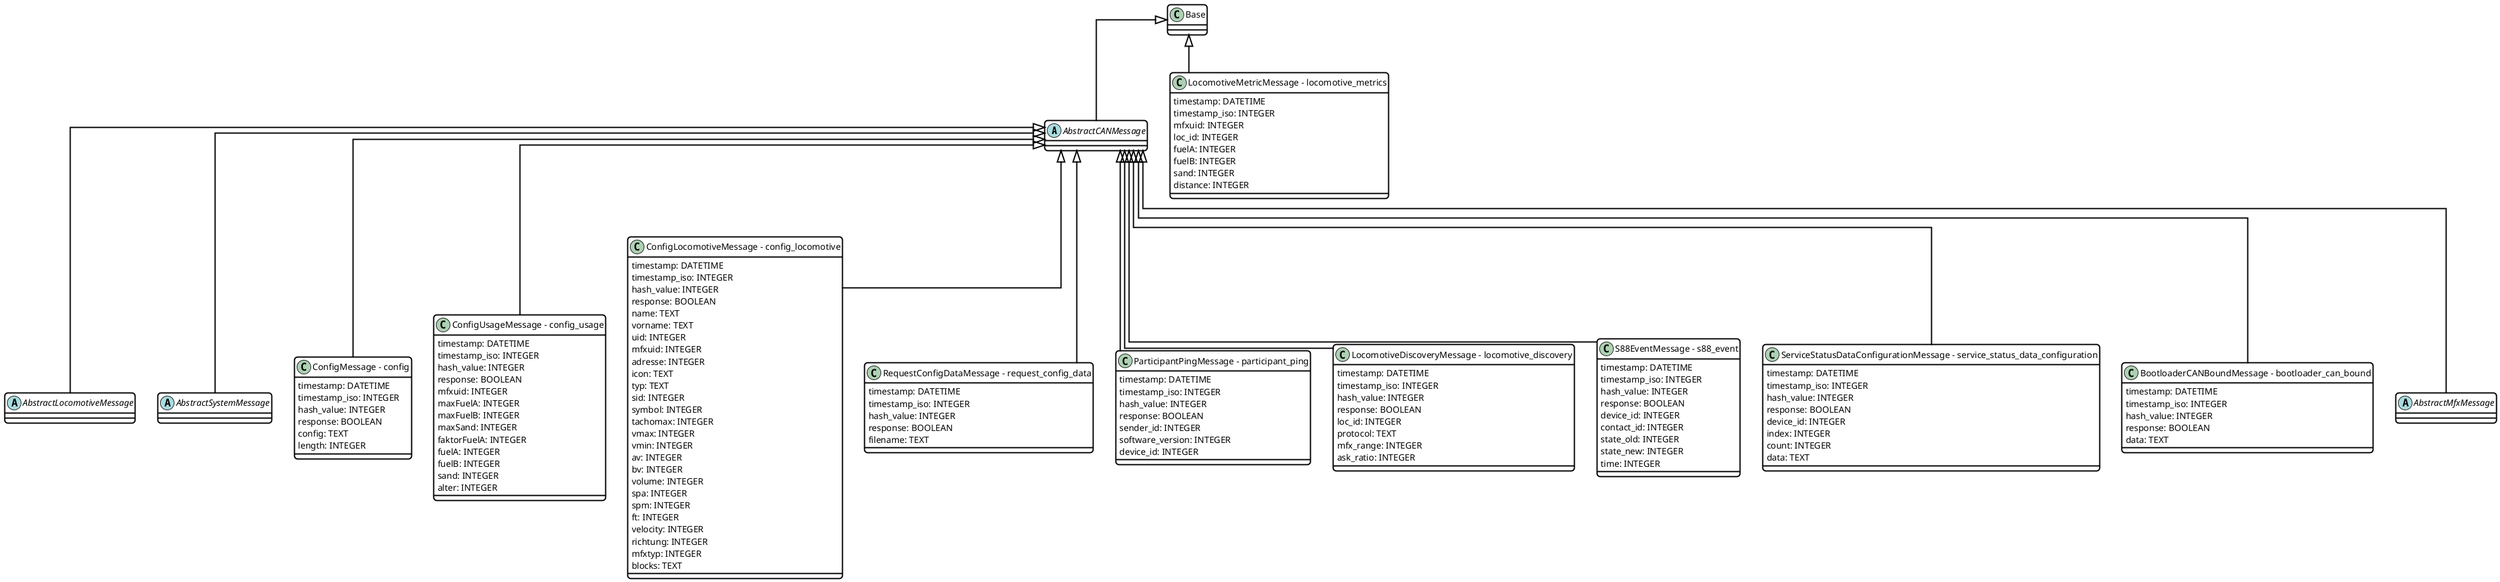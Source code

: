 @startuml
skinparam useBetaStyle true
skinparam linetype ortho

<style>
    classDiagram{
        FontColor Black
        BackgroundColor White
        LineThickness 2
        LineColor Black
        RoundCorner 10
    }
</style>

class AbstractCANMessage {
}
abstract class AbstractCANMessage
Base <|-- AbstractCANMessage
class AbstractLocomotiveMessage {
}
abstract class AbstractLocomotiveMessage
AbstractCANMessage <|-- AbstractLocomotiveMessage
class AbstractSystemMessage {
}
abstract class AbstractSystemMessage
AbstractCANMessage <|-- AbstractSystemMessage
class "ConfigMessage - config" {
timestamp: DATETIME
timestamp_iso: INTEGER
hash_value: INTEGER
response: BOOLEAN
config: TEXT
length: INTEGER
}
AbstractCANMessage <|-- "ConfigMessage - config"
class "LocomotiveMetricMessage - locomotive_metrics" {
timestamp: DATETIME
timestamp_iso: INTEGER
mfxuid: INTEGER
loc_id: INTEGER
fuelA: INTEGER
fuelB: INTEGER
sand: INTEGER
distance: INTEGER
}
Base <|-- "LocomotiveMetricMessage - locomotive_metrics"
class "ConfigUsageMessage - config_usage" {
timestamp: DATETIME
timestamp_iso: INTEGER
hash_value: INTEGER
response: BOOLEAN
mfxuid: INTEGER
maxFuelA: INTEGER
maxFuelB: INTEGER
maxSand: INTEGER
faktorFuelA: INTEGER
fuelA: INTEGER
fuelB: INTEGER
sand: INTEGER
alter: INTEGER
}
AbstractCANMessage <|-- "ConfigUsageMessage - config_usage"
class "ConfigLocomotiveMessage - config_locomotive" {
timestamp: DATETIME
timestamp_iso: INTEGER
hash_value: INTEGER
response: BOOLEAN
name: TEXT
vorname: TEXT
uid: INTEGER
mfxuid: INTEGER
adresse: INTEGER
icon: TEXT
typ: TEXT
sid: INTEGER
symbol: INTEGER
tachomax: INTEGER
vmax: INTEGER
vmin: INTEGER
av: INTEGER
bv: INTEGER
volume: INTEGER
spa: INTEGER
spm: INTEGER
ft: INTEGER
velocity: INTEGER
richtung: INTEGER
mfxtyp: INTEGER
blocks: TEXT
}
AbstractCANMessage <|-- "ConfigLocomotiveMessage - config_locomotive"
class "RequestConfigDataMessage - request_config_data" {
timestamp: DATETIME
timestamp_iso: INTEGER
hash_value: INTEGER
response: BOOLEAN
filename: TEXT
}
AbstractCANMessage <|-- "RequestConfigDataMessage - request_config_data"
class "ParticipantPingMessage - participant_ping" {
timestamp: DATETIME
timestamp_iso: INTEGER
hash_value: INTEGER
response: BOOLEAN
sender_id: INTEGER
software_version: INTEGER
device_id: INTEGER
}
AbstractCANMessage <|-- "ParticipantPingMessage - participant_ping"
class "LocomotiveDiscoveryMessage - locomotive_discovery" {
timestamp: DATETIME
timestamp_iso: INTEGER
hash_value: INTEGER
response: BOOLEAN
loc_id: INTEGER
protocol: TEXT
mfx_range: INTEGER
ask_ratio: INTEGER
}
AbstractCANMessage <|-- "LocomotiveDiscoveryMessage - locomotive_discovery"
class "S88EventMessage - s88_event" {
timestamp: DATETIME
timestamp_iso: INTEGER
hash_value: INTEGER
response: BOOLEAN
device_id: INTEGER
contact_id: INTEGER
state_old: INTEGER
state_new: INTEGER
time: INTEGER
}
AbstractCANMessage <|-- "S88EventMessage - s88_event"
class "ServiceStatusDataConfigurationMessage - service_status_data_configuration" {
timestamp: DATETIME
timestamp_iso: INTEGER
hash_value: INTEGER
response: BOOLEAN
device_id: INTEGER
index: INTEGER
count: INTEGER
data: TEXT
}
AbstractCANMessage <|-- "ServiceStatusDataConfigurationMessage - service_status_data_configuration"
class "BootloaderCANBoundMessage - bootloader_can_bound" {
timestamp: DATETIME
timestamp_iso: INTEGER
hash_value: INTEGER
response: BOOLEAN
data: TEXT
}
AbstractCANMessage <|-- "BootloaderCANBoundMessage - bootloader_can_bound"
class AbstractMfxMessage {
}
abstract class AbstractMfxMessage
AbstractCANMessage <|-- AbstractMfxMessage
@enduml